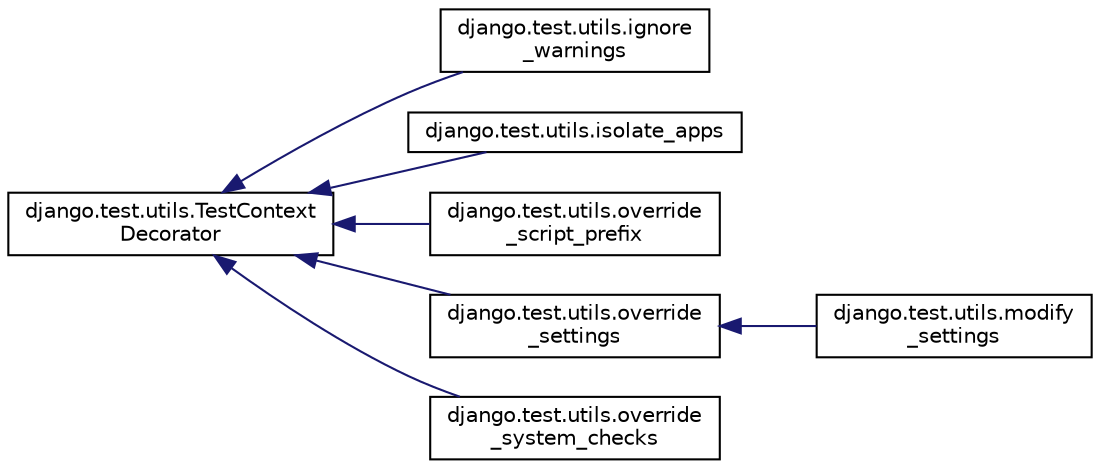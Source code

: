 digraph "Graphical Class Hierarchy"
{
 // LATEX_PDF_SIZE
  edge [fontname="Helvetica",fontsize="10",labelfontname="Helvetica",labelfontsize="10"];
  node [fontname="Helvetica",fontsize="10",shape=record];
  rankdir="LR";
  Node0 [label="django.test.utils.TestContext\lDecorator",height=0.2,width=0.4,color="black", fillcolor="white", style="filled",URL="$d9/d7d/classdjango_1_1test_1_1utils_1_1_test_context_decorator.html",tooltip=" "];
  Node0 -> Node1 [dir="back",color="midnightblue",fontsize="10",style="solid",fontname="Helvetica"];
  Node1 [label="django.test.utils.ignore\l_warnings",height=0.2,width=0.4,color="black", fillcolor="white", style="filled",URL="$de/deb/classdjango_1_1test_1_1utils_1_1ignore__warnings.html",tooltip=" "];
  Node0 -> Node2 [dir="back",color="midnightblue",fontsize="10",style="solid",fontname="Helvetica"];
  Node2 [label="django.test.utils.isolate_apps",height=0.2,width=0.4,color="black", fillcolor="white", style="filled",URL="$d4/d45/classdjango_1_1test_1_1utils_1_1isolate__apps.html",tooltip=" "];
  Node0 -> Node3 [dir="back",color="midnightblue",fontsize="10",style="solid",fontname="Helvetica"];
  Node3 [label="django.test.utils.override\l_script_prefix",height=0.2,width=0.4,color="black", fillcolor="white", style="filled",URL="$d3/d56/classdjango_1_1test_1_1utils_1_1override__script__prefix.html",tooltip=" "];
  Node0 -> Node4 [dir="back",color="midnightblue",fontsize="10",style="solid",fontname="Helvetica"];
  Node4 [label="django.test.utils.override\l_settings",height=0.2,width=0.4,color="black", fillcolor="white", style="filled",URL="$d1/d47/classdjango_1_1test_1_1utils_1_1override__settings.html",tooltip=" "];
  Node4 -> Node5 [dir="back",color="midnightblue",fontsize="10",style="solid",fontname="Helvetica"];
  Node5 [label="django.test.utils.modify\l_settings",height=0.2,width=0.4,color="black", fillcolor="white", style="filled",URL="$d7/df5/classdjango_1_1test_1_1utils_1_1modify__settings.html",tooltip=" "];
  Node0 -> Node6 [dir="back",color="midnightblue",fontsize="10",style="solid",fontname="Helvetica"];
  Node6 [label="django.test.utils.override\l_system_checks",height=0.2,width=0.4,color="black", fillcolor="white", style="filled",URL="$d7/d8c/classdjango_1_1test_1_1utils_1_1override__system__checks.html",tooltip=" "];
}
